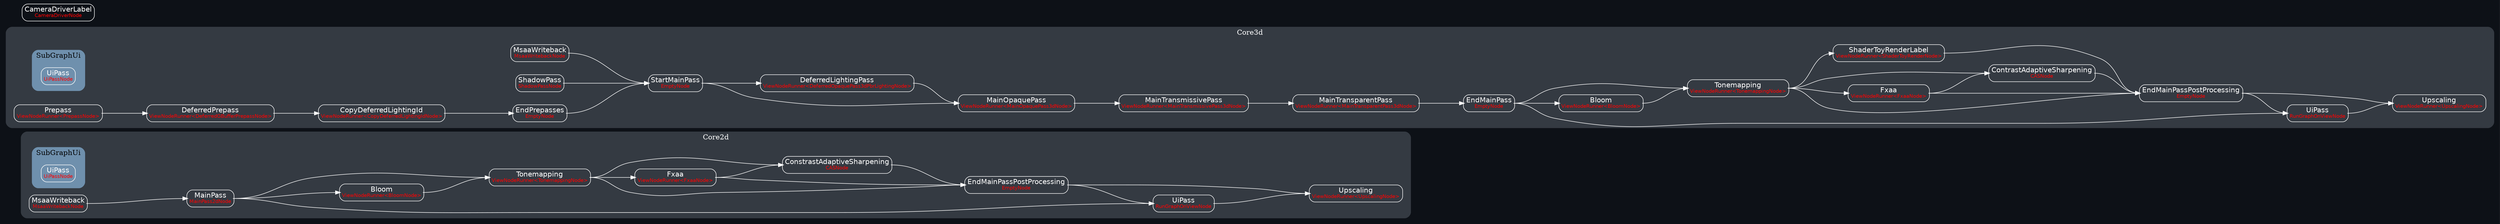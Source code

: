 digraph "RenderGraph" {
	"rankdir"="LR";
	"ranksep"="1.0";
	graph ["bgcolor"="#0d1117"];
	edge ["fontname"="Helvetica", "fontcolor"="white"];
	node ["shape"="plaintext", "fontname"="Helvetica", "fontcolor"="white"];
	subgraph "cluster_Core2d" {
		"label"="Core2d";
		"fontcolor"="red";
		graph ["style"="rounded,filled", "color"="#343a42", "fontcolor"="white"];
		subgraph "cluster_Core2d_SubGraphUi" {
			"label"="SubGraphUi";
			"fontcolor"="red";
			graph ["style"="rounded,filled", "color"="#6f90ad", "fontcolor"="black"];
			"_Core2d_SubGraphUi__Core2d_SubGraphUiUiPass" ["label"=<<TABLE STYLE="rounded"><TR><TD PORT="title" BORDER="0" COLSPAN="2">UiPass<BR/><FONT COLOR="red" POINT-SIZE="10">UiPassNode</FONT></TD></TR></TABLE>>, "color"="white", "fillcolor"="white"]
		}
		
		"_Core2d__Core2dConstrastAdaptiveSharpening" ["label"=<<TABLE STYLE="rounded"><TR><TD PORT="title" BORDER="0" COLSPAN="2">ConstrastAdaptiveSharpening<BR/><FONT COLOR="red" POINT-SIZE="10">CASNode</FONT></TD></TR></TABLE>>, "color"="white", "fillcolor"="white"]
		"_Core2d__Core2dMainPass" ["label"=<<TABLE STYLE="rounded"><TR><TD PORT="title" BORDER="0" COLSPAN="2">MainPass<BR/><FONT COLOR="red" POINT-SIZE="10">MainPass2dNode</FONT></TD></TR></TABLE>>, "color"="white", "fillcolor"="white"]
		"_Core2d__Core2dMsaaWriteback" ["label"=<<TABLE STYLE="rounded"><TR><TD PORT="title" BORDER="0" COLSPAN="2">MsaaWriteback<BR/><FONT COLOR="red" POINT-SIZE="10">MsaaWritebackNode</FONT></TD></TR></TABLE>>, "color"="white", "fillcolor"="white"]
		"_Core2d__Core2dEndMainPassPostProcessing" ["label"=<<TABLE STYLE="rounded"><TR><TD PORT="title" BORDER="0" COLSPAN="2">EndMainPassPostProcessing<BR/><FONT COLOR="red" POINT-SIZE="10">EmptyNode</FONT></TD></TR></TABLE>>, "color"="white", "fillcolor"="white"]
		"_Core2d__Core2dUiPass" ["label"=<<TABLE STYLE="rounded"><TR><TD PORT="title" BORDER="0" COLSPAN="2">UiPass<BR/><FONT COLOR="red" POINT-SIZE="10">RunGraphOnViewNode</FONT></TD></TR></TABLE>>, "color"="white", "fillcolor"="white"]
		"_Core2d__Core2dBloom" ["label"=<<TABLE STYLE="rounded"><TR><TD PORT="title" BORDER="0" COLSPAN="2">Bloom<BR/><FONT COLOR="red" POINT-SIZE="10">ViewNodeRunner&lt;BloomNode&gt;</FONT></TD></TR></TABLE>>, "color"="white", "fillcolor"="white"]
		"_Core2d__Core2dFxaa" ["label"=<<TABLE STYLE="rounded"><TR><TD PORT="title" BORDER="0" COLSPAN="2">Fxaa<BR/><FONT COLOR="red" POINT-SIZE="10">ViewNodeRunner&lt;FxaaNode&gt;</FONT></TD></TR></TABLE>>, "color"="white", "fillcolor"="white"]
		"_Core2d__Core2dTonemapping" ["label"=<<TABLE STYLE="rounded"><TR><TD PORT="title" BORDER="0" COLSPAN="2">Tonemapping<BR/><FONT COLOR="red" POINT-SIZE="10">ViewNodeRunner&lt;TonemappingNode&gt;</FONT></TD></TR></TABLE>>, "color"="white", "fillcolor"="white"]
		"_Core2d__Core2dUpscaling" ["label"=<<TABLE STYLE="rounded"><TR><TD PORT="title" BORDER="0" COLSPAN="2">Upscaling<BR/><FONT COLOR="red" POINT-SIZE="10">ViewNodeRunner&lt;UpscalingNode&gt;</FONT></TD></TR></TABLE>>, "color"="white", "fillcolor"="white"]
		"_Core2d__Core2dTonemapping":"title:e" -> "_Core2d__Core2dConstrastAdaptiveSharpening":"title:w" ["color"="white"]
		"_Core2d__Core2dFxaa":"title:e" -> "_Core2d__Core2dConstrastAdaptiveSharpening":"title:w" ["color"="white"]
		"_Core2d__Core2dMsaaWriteback":"title:e" -> "_Core2d__Core2dMainPass":"title:w" ["color"="white"]
		"_Core2d__Core2dTonemapping":"title:e" -> "_Core2d__Core2dEndMainPassPostProcessing":"title:w" ["color"="white"]
		"_Core2d__Core2dFxaa":"title:e" -> "_Core2d__Core2dEndMainPassPostProcessing":"title:w" ["color"="white"]
		"_Core2d__Core2dConstrastAdaptiveSharpening":"title:e" -> "_Core2d__Core2dEndMainPassPostProcessing":"title:w" ["color"="white"]
		"_Core2d__Core2dMainPass":"title:e" -> "_Core2d__Core2dUiPass":"title:w" ["color"="white"]
		"_Core2d__Core2dEndMainPassPostProcessing":"title:e" -> "_Core2d__Core2dUiPass":"title:w" ["color"="white"]
		"_Core2d__Core2dMainPass":"title:e" -> "_Core2d__Core2dBloom":"title:w" ["color"="white"]
		"_Core2d__Core2dTonemapping":"title:e" -> "_Core2d__Core2dFxaa":"title:w" ["color"="white"]
		"_Core2d__Core2dMainPass":"title:e" -> "_Core2d__Core2dTonemapping":"title:w" ["color"="white"]
		"_Core2d__Core2dBloom":"title:e" -> "_Core2d__Core2dTonemapping":"title:w" ["color"="white"]
		"_Core2d__Core2dEndMainPassPostProcessing":"title:e" -> "_Core2d__Core2dUpscaling":"title:w" ["color"="white"]
		"_Core2d__Core2dUiPass":"title:e" -> "_Core2d__Core2dUpscaling":"title:w" ["color"="white"]
	}
	
	subgraph "cluster_Core3d" {
		"label"="Core3d";
		"fontcolor"="red";
		graph ["style"="rounded,filled", "color"="#343a42", "fontcolor"="white"];
		subgraph "cluster_Core3d_SubGraphUi" {
			"label"="SubGraphUi";
			"fontcolor"="red";
			graph ["style"="rounded,filled", "color"="#6f90ad", "fontcolor"="black"];
			"_Core3d_SubGraphUi__Core3d_SubGraphUiUiPass" ["label"=<<TABLE STYLE="rounded"><TR><TD PORT="title" BORDER="0" COLSPAN="2">UiPass<BR/><FONT COLOR="red" POINT-SIZE="10">UiPassNode</FONT></TD></TR></TABLE>>, "color"="white", "fillcolor"="white"]
		}
		
		"_Core3d__Core3dContrastAdaptiveSharpening" ["label"=<<TABLE STYLE="rounded"><TR><TD PORT="title" BORDER="0" COLSPAN="2">ContrastAdaptiveSharpening<BR/><FONT COLOR="red" POINT-SIZE="10">CASNode</FONT></TD></TR></TABLE>>, "color"="white", "fillcolor"="white"]
		"_Core3d__Core3dMsaaWriteback" ["label"=<<TABLE STYLE="rounded"><TR><TD PORT="title" BORDER="0" COLSPAN="2">MsaaWriteback<BR/><FONT COLOR="red" POINT-SIZE="10">MsaaWritebackNode</FONT></TD></TR></TABLE>>, "color"="white", "fillcolor"="white"]
		"_Core3d__Core3dShadowPass" ["label"=<<TABLE STYLE="rounded"><TR><TD PORT="title" BORDER="0" COLSPAN="2">ShadowPass<BR/><FONT COLOR="red" POINT-SIZE="10">ShadowPassNode</FONT></TD></TR></TABLE>>, "color"="white", "fillcolor"="white"]
		"_Core3d__Core3dEndMainPass" ["label"=<<TABLE STYLE="rounded"><TR><TD PORT="title" BORDER="0" COLSPAN="2">EndMainPass<BR/><FONT COLOR="red" POINT-SIZE="10">EmptyNode</FONT></TD></TR></TABLE>>, "color"="white", "fillcolor"="white"]
		"_Core3d__Core3dEndMainPassPostProcessing" ["label"=<<TABLE STYLE="rounded"><TR><TD PORT="title" BORDER="0" COLSPAN="2">EndMainPassPostProcessing<BR/><FONT COLOR="red" POINT-SIZE="10">EmptyNode</FONT></TD></TR></TABLE>>, "color"="white", "fillcolor"="white"]
		"_Core3d__Core3dEndPrepasses" ["label"=<<TABLE STYLE="rounded"><TR><TD PORT="title" BORDER="0" COLSPAN="2">EndPrepasses<BR/><FONT COLOR="red" POINT-SIZE="10">EmptyNode</FONT></TD></TR></TABLE>>, "color"="white", "fillcolor"="white"]
		"_Core3d__Core3dStartMainPass" ["label"=<<TABLE STYLE="rounded"><TR><TD PORT="title" BORDER="0" COLSPAN="2">StartMainPass<BR/><FONT COLOR="red" POINT-SIZE="10">EmptyNode</FONT></TD></TR></TABLE>>, "color"="white", "fillcolor"="white"]
		"_Core3d__Core3dUiPass" ["label"=<<TABLE STYLE="rounded"><TR><TD PORT="title" BORDER="0" COLSPAN="2">UiPass<BR/><FONT COLOR="red" POINT-SIZE="10">RunGraphOnViewNode</FONT></TD></TR></TABLE>>, "color"="white", "fillcolor"="white"]
		"_Core3d__Core3dBloom" ["label"=<<TABLE STYLE="rounded"><TR><TD PORT="title" BORDER="0" COLSPAN="2">Bloom<BR/><FONT COLOR="red" POINT-SIZE="10">ViewNodeRunner&lt;BloomNode&gt;</FONT></TD></TR></TABLE>>, "color"="white", "fillcolor"="white"]
		"_Core3d__Core3dMainOpaquePass" ["label"=<<TABLE STYLE="rounded"><TR><TD PORT="title" BORDER="0" COLSPAN="2">MainOpaquePass<BR/><FONT COLOR="red" POINT-SIZE="10">ViewNodeRunner&lt;MainOpaquePass3dNode&gt;</FONT></TD></TR></TABLE>>, "color"="white", "fillcolor"="white"]
		"_Core3d__Core3dMainTransmissivePass" ["label"=<<TABLE STYLE="rounded"><TR><TD PORT="title" BORDER="0" COLSPAN="2">MainTransmissivePass<BR/><FONT COLOR="red" POINT-SIZE="10">ViewNodeRunner&lt;MainTransmissivePass3dNode&gt;</FONT></TD></TR></TABLE>>, "color"="white", "fillcolor"="white"]
		"_Core3d__Core3dMainTransparentPass" ["label"=<<TABLE STYLE="rounded"><TR><TD PORT="title" BORDER="0" COLSPAN="2">MainTransparentPass<BR/><FONT COLOR="red" POINT-SIZE="10">ViewNodeRunner&lt;MainTransparentPass3dNode&gt;</FONT></TD></TR></TABLE>>, "color"="white", "fillcolor"="white"]
		"_Core3d__Core3dCopyDeferredLightingId" ["label"=<<TABLE STYLE="rounded"><TR><TD PORT="title" BORDER="0" COLSPAN="2">CopyDeferredLightingId<BR/><FONT COLOR="red" POINT-SIZE="10">ViewNodeRunner&lt;CopyDeferredLightingIdNode&gt;</FONT></TD></TR></TABLE>>, "color"="white", "fillcolor"="white"]
		"_Core3d__Core3dDeferredPrepass" ["label"=<<TABLE STYLE="rounded"><TR><TD PORT="title" BORDER="0" COLSPAN="2">DeferredPrepass<BR/><FONT COLOR="red" POINT-SIZE="10">ViewNodeRunner&lt;DeferredGBufferPrepassNode&gt;</FONT></TD></TR></TABLE>>, "color"="white", "fillcolor"="white"]
		"_Core3d__Core3dFxaa" ["label"=<<TABLE STYLE="rounded"><TR><TD PORT="title" BORDER="0" COLSPAN="2">Fxaa<BR/><FONT COLOR="red" POINT-SIZE="10">ViewNodeRunner&lt;FxaaNode&gt;</FONT></TD></TR></TABLE>>, "color"="white", "fillcolor"="white"]
		"_Core3d__Core3dPrepass" ["label"=<<TABLE STYLE="rounded"><TR><TD PORT="title" BORDER="0" COLSPAN="2">Prepass<BR/><FONT COLOR="red" POINT-SIZE="10">ViewNodeRunner&lt;PrepassNode&gt;</FONT></TD></TR></TABLE>>, "color"="white", "fillcolor"="white"]
		"_Core3d__Core3dTonemapping" ["label"=<<TABLE STYLE="rounded"><TR><TD PORT="title" BORDER="0" COLSPAN="2">Tonemapping<BR/><FONT COLOR="red" POINT-SIZE="10">ViewNodeRunner&lt;TonemappingNode&gt;</FONT></TD></TR></TABLE>>, "color"="white", "fillcolor"="white"]
		"_Core3d__Core3dUpscaling" ["label"=<<TABLE STYLE="rounded"><TR><TD PORT="title" BORDER="0" COLSPAN="2">Upscaling<BR/><FONT COLOR="red" POINT-SIZE="10">ViewNodeRunner&lt;UpscalingNode&gt;</FONT></TD></TR></TABLE>>, "color"="white", "fillcolor"="white"]
		"_Core3d__Core3dDeferredLightingPass" ["label"=<<TABLE STYLE="rounded"><TR><TD PORT="title" BORDER="0" COLSPAN="2">DeferredLightingPass<BR/><FONT COLOR="red" POINT-SIZE="10">ViewNodeRunner&lt;DeferredOpaquePass3dPbrLightingNode&gt;</FONT></TD></TR></TABLE>>, "color"="white", "fillcolor"="white"]
		"_Core3d__Core3dShaderToyRenderLabel" ["label"=<<TABLE STYLE="rounded"><TR><TD PORT="title" BORDER="0" COLSPAN="2">ShaderToyRenderLabel<BR/><FONT COLOR="red" POINT-SIZE="10">ViewNodeRunner&lt;ShaderToyRenderNode&gt;</FONT></TD></TR></TABLE>>, "color"="white", "fillcolor"="white"]
		"_Core3d__Core3dTonemapping":"title:e" -> "_Core3d__Core3dContrastAdaptiveSharpening":"title:w" ["color"="white"]
		"_Core3d__Core3dFxaa":"title:e" -> "_Core3d__Core3dContrastAdaptiveSharpening":"title:w" ["color"="white"]
		"_Core3d__Core3dMainTransparentPass":"title:e" -> "_Core3d__Core3dEndMainPass":"title:w" ["color"="white"]
		"_Core3d__Core3dTonemapping":"title:e" -> "_Core3d__Core3dEndMainPassPostProcessing":"title:w" ["color"="white"]
		"_Core3d__Core3dFxaa":"title:e" -> "_Core3d__Core3dEndMainPassPostProcessing":"title:w" ["color"="white"]
		"_Core3d__Core3dContrastAdaptiveSharpening":"title:e" -> "_Core3d__Core3dEndMainPassPostProcessing":"title:w" ["color"="white"]
		"_Core3d__Core3dShaderToyRenderLabel":"title:e" -> "_Core3d__Core3dEndMainPassPostProcessing":"title:w" ["color"="white"]
		"_Core3d__Core3dCopyDeferredLightingId":"title:e" -> "_Core3d__Core3dEndPrepasses":"title:w" ["color"="white"]
		"_Core3d__Core3dEndPrepasses":"title:e" -> "_Core3d__Core3dStartMainPass":"title:w" ["color"="white"]
		"_Core3d__Core3dMsaaWriteback":"title:e" -> "_Core3d__Core3dStartMainPass":"title:w" ["color"="white"]
		"_Core3d__Core3dShadowPass":"title:e" -> "_Core3d__Core3dStartMainPass":"title:w" ["color"="white"]
		"_Core3d__Core3dEndMainPass":"title:e" -> "_Core3d__Core3dUiPass":"title:w" ["color"="white"]
		"_Core3d__Core3dEndMainPassPostProcessing":"title:e" -> "_Core3d__Core3dUiPass":"title:w" ["color"="white"]
		"_Core3d__Core3dEndMainPass":"title:e" -> "_Core3d__Core3dBloom":"title:w" ["color"="white"]
		"_Core3d__Core3dStartMainPass":"title:e" -> "_Core3d__Core3dMainOpaquePass":"title:w" ["color"="white"]
		"_Core3d__Core3dDeferredLightingPass":"title:e" -> "_Core3d__Core3dMainOpaquePass":"title:w" ["color"="white"]
		"_Core3d__Core3dMainOpaquePass":"title:e" -> "_Core3d__Core3dMainTransmissivePass":"title:w" ["color"="white"]
		"_Core3d__Core3dMainTransmissivePass":"title:e" -> "_Core3d__Core3dMainTransparentPass":"title:w" ["color"="white"]
		"_Core3d__Core3dDeferredPrepass":"title:e" -> "_Core3d__Core3dCopyDeferredLightingId":"title:w" ["color"="white"]
		"_Core3d__Core3dPrepass":"title:e" -> "_Core3d__Core3dDeferredPrepass":"title:w" ["color"="white"]
		"_Core3d__Core3dTonemapping":"title:e" -> "_Core3d__Core3dFxaa":"title:w" ["color"="white"]
		"_Core3d__Core3dEndMainPass":"title:e" -> "_Core3d__Core3dTonemapping":"title:w" ["color"="white"]
		"_Core3d__Core3dBloom":"title:e" -> "_Core3d__Core3dTonemapping":"title:w" ["color"="white"]
		"_Core3d__Core3dEndMainPassPostProcessing":"title:e" -> "_Core3d__Core3dUpscaling":"title:w" ["color"="white"]
		"_Core3d__Core3dUiPass":"title:e" -> "_Core3d__Core3dUpscaling":"title:w" ["color"="white"]
		"_Core3d__Core3dStartMainPass":"title:e" -> "_Core3d__Core3dDeferredLightingPass":"title:w" ["color"="white"]
		"_Core3d__Core3dTonemapping":"title:e" -> "_Core3d__Core3dShaderToyRenderLabel":"title:w" ["color"="white"]
	}
	
	"_CameraDriverLabel" ["label"=<<TABLE STYLE="rounded"><TR><TD PORT="title" BORDER="0" COLSPAN="2">CameraDriverLabel<BR/><FONT COLOR="red" POINT-SIZE="10">CameraDriverNode</FONT></TD></TR></TABLE>>, "color"="white", "fillcolor"="white"]
}

